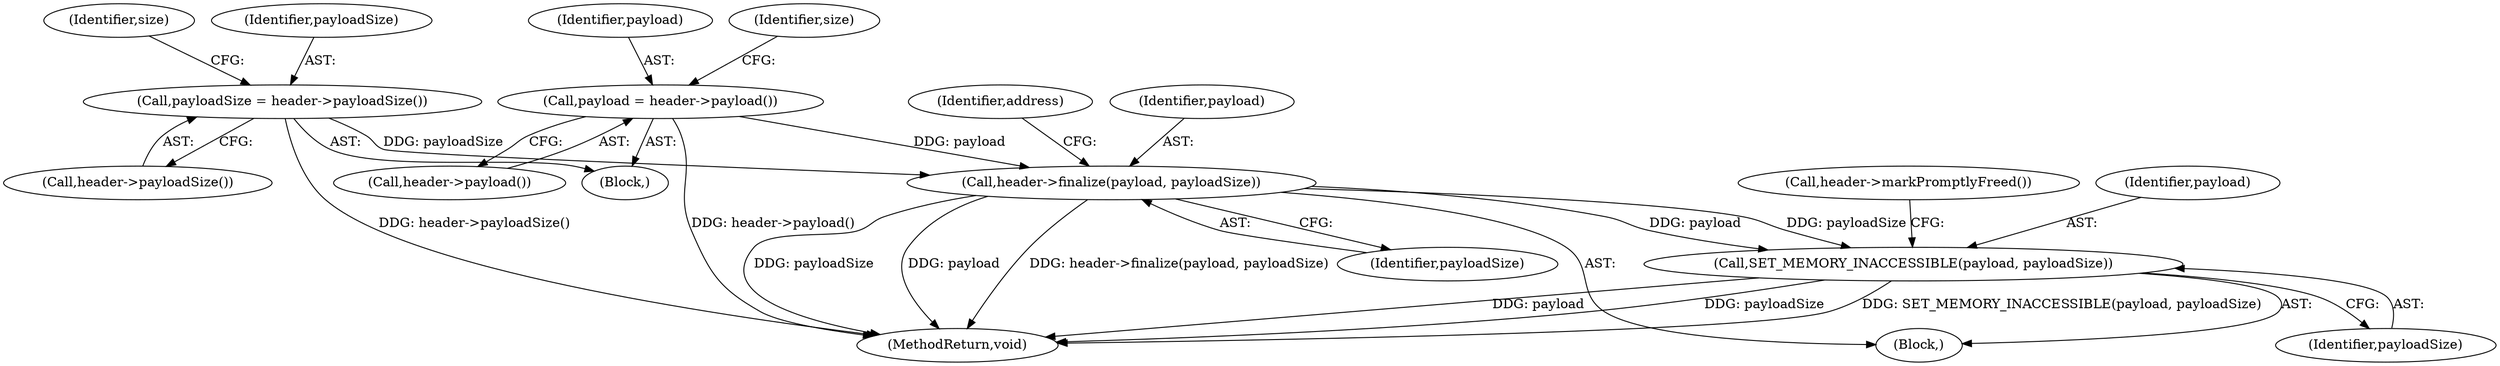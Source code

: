 digraph "0_Chrome_0749ec24fae74ec32d0567eef0e5ec43c84dbcb9_9@API" {
"1000137" [label="(Call,header->finalize(payload, payloadSize))"];
"1000114" [label="(Call,payload = header->payload())"];
"1000122" [label="(Call,payloadSize = header->payloadSize())"];
"1000158" [label="(Call,SET_MEMORY_INACCESSIBLE(payload, payloadSize))"];
"1000102" [label="(Block,)"];
"1000116" [label="(Call,header->payload())"];
"1000143" [label="(Identifier,address)"];
"1000161" [label="(Call,header->markPromptlyFreed())"];
"1000124" [label="(Call,header->payloadSize())"];
"1000115" [label="(Identifier,payload)"];
"1000122" [label="(Call,payloadSize = header->payloadSize())"];
"1000119" [label="(Identifier,size)"];
"1000135" [label="(Block,)"];
"1000114" [label="(Call,payload = header->payload())"];
"1000137" [label="(Call,header->finalize(payload, payloadSize))"];
"1000160" [label="(Identifier,payloadSize)"];
"1000158" [label="(Call,SET_MEMORY_INACCESSIBLE(payload, payloadSize))"];
"1000159" [label="(Identifier,payload)"];
"1000139" [label="(Identifier,payloadSize)"];
"1000138" [label="(Identifier,payload)"];
"1000127" [label="(Identifier,size)"];
"1000165" [label="(MethodReturn,void)"];
"1000123" [label="(Identifier,payloadSize)"];
"1000137" -> "1000135"  [label="AST: "];
"1000137" -> "1000139"  [label="CFG: "];
"1000138" -> "1000137"  [label="AST: "];
"1000139" -> "1000137"  [label="AST: "];
"1000143" -> "1000137"  [label="CFG: "];
"1000137" -> "1000165"  [label="DDG: payloadSize"];
"1000137" -> "1000165"  [label="DDG: payload"];
"1000137" -> "1000165"  [label="DDG: header->finalize(payload, payloadSize)"];
"1000114" -> "1000137"  [label="DDG: payload"];
"1000122" -> "1000137"  [label="DDG: payloadSize"];
"1000137" -> "1000158"  [label="DDG: payload"];
"1000137" -> "1000158"  [label="DDG: payloadSize"];
"1000114" -> "1000102"  [label="AST: "];
"1000114" -> "1000116"  [label="CFG: "];
"1000115" -> "1000114"  [label="AST: "];
"1000116" -> "1000114"  [label="AST: "];
"1000119" -> "1000114"  [label="CFG: "];
"1000114" -> "1000165"  [label="DDG: header->payload()"];
"1000122" -> "1000102"  [label="AST: "];
"1000122" -> "1000124"  [label="CFG: "];
"1000123" -> "1000122"  [label="AST: "];
"1000124" -> "1000122"  [label="AST: "];
"1000127" -> "1000122"  [label="CFG: "];
"1000122" -> "1000165"  [label="DDG: header->payloadSize()"];
"1000158" -> "1000135"  [label="AST: "];
"1000158" -> "1000160"  [label="CFG: "];
"1000159" -> "1000158"  [label="AST: "];
"1000160" -> "1000158"  [label="AST: "];
"1000161" -> "1000158"  [label="CFG: "];
"1000158" -> "1000165"  [label="DDG: payload"];
"1000158" -> "1000165"  [label="DDG: payloadSize"];
"1000158" -> "1000165"  [label="DDG: SET_MEMORY_INACCESSIBLE(payload, payloadSize)"];
}
